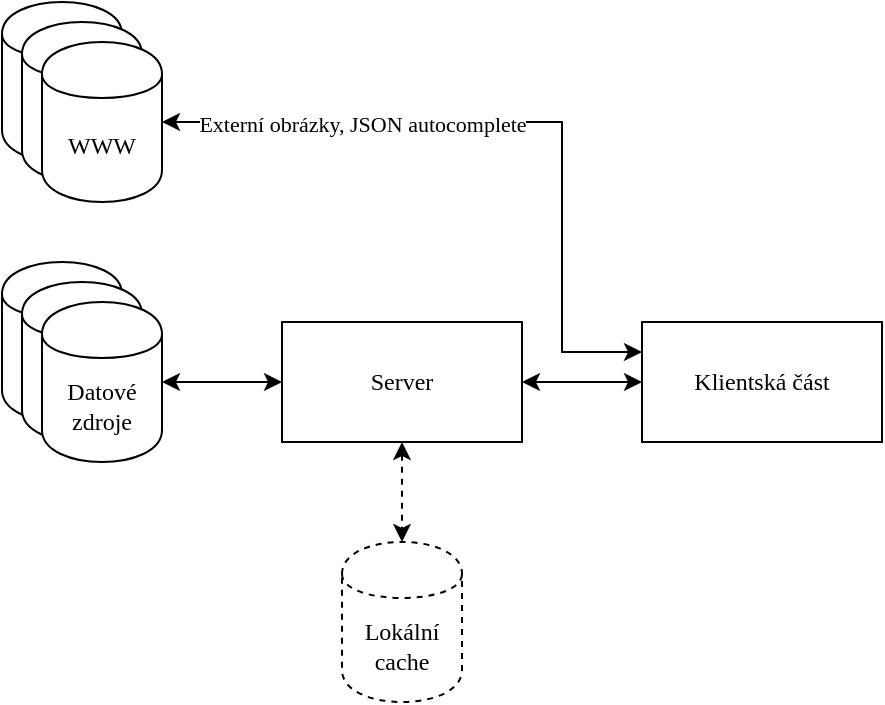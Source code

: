 <mxfile version="13.4.2" type="device"><diagram id="kFpWFxVy7mukT6UBc9i2" name="Page-1"><mxGraphModel dx="1422" dy="713" grid="1" gridSize="10" guides="1" tooltips="1" connect="1" arrows="1" fold="1" page="1" pageScale="1" pageWidth="827" pageHeight="1169" math="0" shadow="0" extFonts="CMU Sans Serif Roman^https://www.fontsquirrel.com/fonts/download/computer-modern"><root><mxCell id="0"/><mxCell id="1" parent="0"/><mxCell id="Q5XBzxBAq4mgcgP2XfDJ-14" value="" style="shape=cylinder;whiteSpace=wrap;html=1;boundedLbl=1;backgroundOutline=1;fontFamily=CMU Sans Serif Roman;" vertex="1" parent="1"><mxGeometry x="70" y="340" width="60" height="80" as="geometry"/></mxCell><mxCell id="Q5XBzxBAq4mgcgP2XfDJ-15" value="" style="shape=cylinder;whiteSpace=wrap;html=1;boundedLbl=1;backgroundOutline=1;fontFamily=CMU Sans Serif Roman;" vertex="1" parent="1"><mxGeometry x="80" y="350" width="60" height="80" as="geometry"/></mxCell><mxCell id="Q5XBzxBAq4mgcgP2XfDJ-11" value="" style="shape=cylinder;whiteSpace=wrap;html=1;boundedLbl=1;backgroundOutline=1;fontFamily=CMU Sans Serif Roman;" vertex="1" parent="1"><mxGeometry x="70" y="470" width="60" height="80" as="geometry"/></mxCell><mxCell id="Q5XBzxBAq4mgcgP2XfDJ-13" style="edgeStyle=orthogonalEdgeStyle;rounded=0;orthogonalLoop=1;jettySize=auto;html=1;exitX=0;exitY=0.25;exitDx=0;exitDy=0;entryX=1;entryY=0.5;entryDx=0;entryDy=0;startArrow=classic;startFill=1;fontFamily=CMU Sans Serif Roman;" edge="1" parent="1" source="Q5XBzxBAq4mgcgP2XfDJ-1" target="Q5XBzxBAq4mgcgP2XfDJ-12"><mxGeometry relative="1" as="geometry"><Array as="points"><mxPoint x="350" y="515"/><mxPoint x="350" y="400"/></Array></mxGeometry></mxCell><mxCell id="Q5XBzxBAq4mgcgP2XfDJ-18" value="Externí obrázky, JSON autocomplete" style="edgeLabel;html=1;align=center;verticalAlign=middle;resizable=0;points=[];fontFamily=CMU Sans Serif Roman;" vertex="1" connectable="0" parent="Q5XBzxBAq4mgcgP2XfDJ-13"><mxGeometry x="0.12" y="1" relative="1" as="geometry"><mxPoint x="-56" as="offset"/></mxGeometry></mxCell><mxCell id="Q5XBzxBAq4mgcgP2XfDJ-1" value="Klientská část" style="rounded=0;whiteSpace=wrap;html=1;fontFamily=CMU Sans Serif Roman;" vertex="1" parent="1"><mxGeometry x="390" y="500" width="120" height="60" as="geometry"/></mxCell><mxCell id="Q5XBzxBAq4mgcgP2XfDJ-21" style="edgeStyle=orthogonalEdgeStyle;rounded=0;orthogonalLoop=1;jettySize=auto;html=1;exitX=0.5;exitY=1;exitDx=0;exitDy=0;entryX=0.5;entryY=0;entryDx=0;entryDy=0;startArrow=classic;startFill=1;fontFamily=CMU Sans Serif Roman;dashed=1;" edge="1" parent="1" source="Q5XBzxBAq4mgcgP2XfDJ-2" target="Q5XBzxBAq4mgcgP2XfDJ-19"><mxGeometry relative="1" as="geometry"/></mxCell><mxCell id="Q5XBzxBAq4mgcgP2XfDJ-2" value="Server" style="rounded=0;whiteSpace=wrap;html=1;fontFamily=CMU Sans Serif Roman;" vertex="1" parent="1"><mxGeometry x="210" y="500" width="120" height="60" as="geometry"/></mxCell><mxCell id="Q5XBzxBAq4mgcgP2XfDJ-3" value="" style="shape=cylinder;whiteSpace=wrap;html=1;boundedLbl=1;backgroundOutline=1;fontFamily=CMU Sans Serif Roman;" vertex="1" parent="1"><mxGeometry x="80" y="480" width="60" height="80" as="geometry"/></mxCell><mxCell id="Q5XBzxBAq4mgcgP2XfDJ-9" style="rounded=0;orthogonalLoop=1;jettySize=auto;html=1;exitX=1;exitY=0.5;exitDx=0;exitDy=0;startArrow=classic;startFill=1;fontFamily=CMU Sans Serif Roman;" edge="1" parent="1" source="Q5XBzxBAq4mgcgP2XfDJ-4" target="Q5XBzxBAq4mgcgP2XfDJ-2"><mxGeometry relative="1" as="geometry"/></mxCell><mxCell id="Q5XBzxBAq4mgcgP2XfDJ-4" value="Datové zdroje" style="shape=cylinder;whiteSpace=wrap;html=1;boundedLbl=1;backgroundOutline=1;fontFamily=CMU Sans Serif Roman;" vertex="1" parent="1"><mxGeometry x="90" y="490" width="60" height="80" as="geometry"/></mxCell><mxCell id="Q5XBzxBAq4mgcgP2XfDJ-6" value="" style="endArrow=classic;startArrow=classic;html=1;exitX=1;exitY=0.5;exitDx=0;exitDy=0;entryX=0;entryY=0.5;entryDx=0;entryDy=0;fontFamily=CMU Sans Serif Roman;" edge="1" parent="1" source="Q5XBzxBAq4mgcgP2XfDJ-2" target="Q5XBzxBAq4mgcgP2XfDJ-1"><mxGeometry width="50" height="50" relative="1" as="geometry"><mxPoint x="440" y="610" as="sourcePoint"/><mxPoint x="490" y="560" as="targetPoint"/></mxGeometry></mxCell><mxCell id="Q5XBzxBAq4mgcgP2XfDJ-12" value="WWW" style="shape=cylinder;whiteSpace=wrap;html=1;boundedLbl=1;backgroundOutline=1;fontFamily=CMU Sans Serif Roman;" vertex="1" parent="1"><mxGeometry x="90" y="360" width="60" height="80" as="geometry"/></mxCell><mxCell id="Q5XBzxBAq4mgcgP2XfDJ-19" value="Lokální cache" style="shape=cylinder;whiteSpace=wrap;html=1;boundedLbl=1;backgroundOutline=1;fontFamily=CMU Sans Serif Roman;dashed=1;" vertex="1" parent="1"><mxGeometry x="240" y="610" width="60" height="80" as="geometry"/></mxCell></root></mxGraphModel></diagram></mxfile>